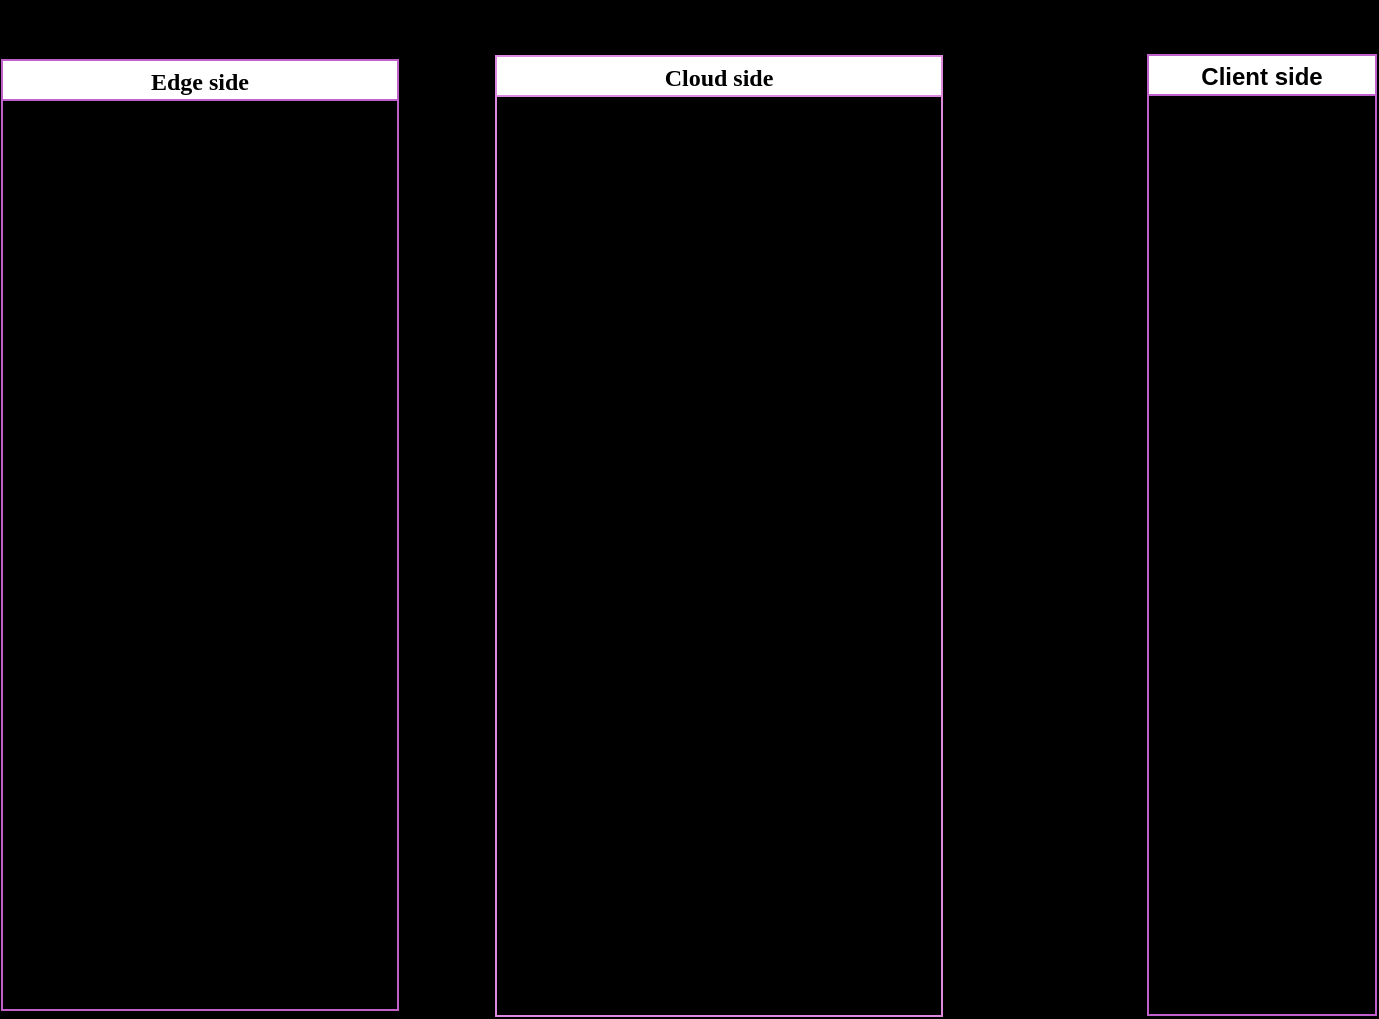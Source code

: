 <mxfile version="22.1.11" type="github">
  <diagram name="Page-1" id="8_qWgsKQ5Wl90cChguR5">
    <mxGraphModel dx="759" dy="1155" grid="0" gridSize="1" guides="1" tooltips="1" connect="1" arrows="1" fold="1" page="1" pageScale="1" pageWidth="1100" pageHeight="1700" background="#000000" math="0" shadow="0">
      <root>
        <mxCell id="0" />
        <mxCell id="1" parent="0" />
        <mxCell id="3OSSQbV52YD_su38mAtl-4" value="Client side" style="swimlane;startSize=20;strokeColor=#c061cb;" vertex="1" parent="1">
          <mxGeometry x="849" y="452.5" width="114" height="480" as="geometry" />
        </mxCell>
        <mxCell id="3OSSQbV52YD_su38mAtl-6" style="edgeStyle=orthogonalEdgeStyle;rounded=0;orthogonalLoop=1;jettySize=auto;html=1;exitX=0.75;exitY=0;exitDx=0;exitDy=0;" edge="1" parent="1" source="3OSSQbV52YD_su38mAtl-3">
          <mxGeometry relative="1" as="geometry">
            <mxPoint x="615" y="447" as="targetPoint" />
          </mxGeometry>
        </mxCell>
        <mxCell id="3OSSQbV52YD_su38mAtl-3" value="Cloud side" style="swimlane;startSize=20;fontFamily=Verdana;strokeColor=#dc8add;" vertex="1" parent="1">
          <mxGeometry x="523" y="453" width="223" height="480" as="geometry" />
        </mxCell>
        <mxCell id="3OSSQbV52YD_su38mAtl-2" value="Edge side" style="swimlane;startSize=20;fontFamily=Verdana;strokeColor=#c061cb;" vertex="1" parent="1">
          <mxGeometry x="276" y="455" width="198" height="475" as="geometry" />
        </mxCell>
      </root>
    </mxGraphModel>
  </diagram>
</mxfile>
